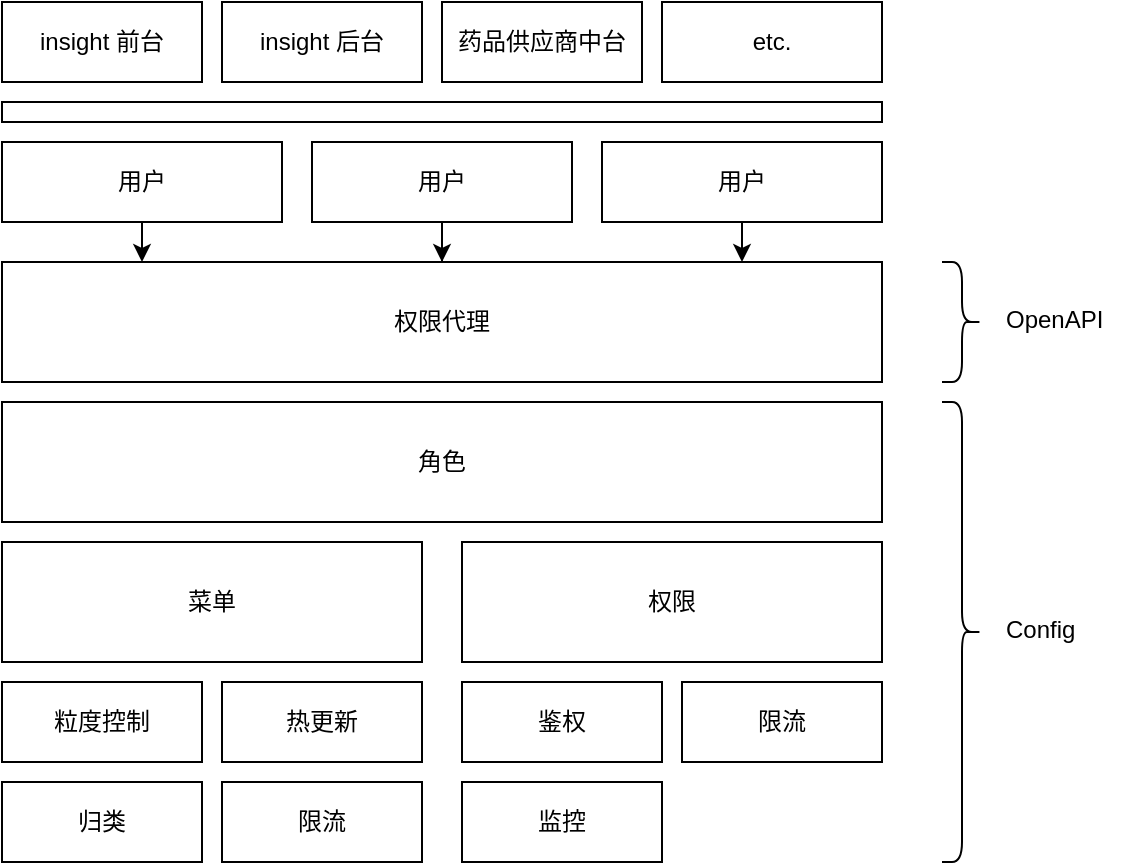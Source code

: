 <mxfile version="14.7.6" type="github">
  <diagram id="ntWypxr66R623RXx5sm8" name="Page-1">
    <mxGraphModel dx="652" dy="413" grid="1" gridSize="10" guides="1" tooltips="1" connect="1" arrows="1" fold="1" page="1" pageScale="1" pageWidth="827" pageHeight="1169" math="0" shadow="0">
      <root>
        <mxCell id="0" />
        <mxCell id="1" parent="0" />
        <mxCell id="Ax0g_Lcv7hbXgT3HPlpm-1" value="权限代理" style="rounded=0;whiteSpace=wrap;html=1;" vertex="1" parent="1">
          <mxGeometry x="40" y="250" width="440" height="60" as="geometry" />
        </mxCell>
        <mxCell id="Ax0g_Lcv7hbXgT3HPlpm-6" value="" style="edgeStyle=orthogonalEdgeStyle;rounded=0;orthogonalLoop=1;jettySize=auto;html=1;" edge="1" parent="1" source="Ax0g_Lcv7hbXgT3HPlpm-2" target="Ax0g_Lcv7hbXgT3HPlpm-1">
          <mxGeometry relative="1" as="geometry">
            <Array as="points">
              <mxPoint x="110" y="240" />
              <mxPoint x="110" y="240" />
            </Array>
          </mxGeometry>
        </mxCell>
        <mxCell id="Ax0g_Lcv7hbXgT3HPlpm-2" value="用户" style="rounded=0;whiteSpace=wrap;html=1;" vertex="1" parent="1">
          <mxGeometry x="40" y="190" width="140" height="40" as="geometry" />
        </mxCell>
        <mxCell id="Ax0g_Lcv7hbXgT3HPlpm-7" value="" style="edgeStyle=orthogonalEdgeStyle;rounded=0;orthogonalLoop=1;jettySize=auto;html=1;" edge="1" parent="1" source="Ax0g_Lcv7hbXgT3HPlpm-3" target="Ax0g_Lcv7hbXgT3HPlpm-1">
          <mxGeometry relative="1" as="geometry" />
        </mxCell>
        <mxCell id="Ax0g_Lcv7hbXgT3HPlpm-3" value="用户" style="rounded=0;whiteSpace=wrap;html=1;" vertex="1" parent="1">
          <mxGeometry x="195" y="190" width="130" height="40" as="geometry" />
        </mxCell>
        <mxCell id="Ax0g_Lcv7hbXgT3HPlpm-8" value="" style="edgeStyle=orthogonalEdgeStyle;rounded=0;orthogonalLoop=1;jettySize=auto;html=1;" edge="1" parent="1" source="Ax0g_Lcv7hbXgT3HPlpm-4" target="Ax0g_Lcv7hbXgT3HPlpm-1">
          <mxGeometry relative="1" as="geometry">
            <Array as="points">
              <mxPoint x="414" y="250" />
              <mxPoint x="414" y="250" />
            </Array>
          </mxGeometry>
        </mxCell>
        <mxCell id="Ax0g_Lcv7hbXgT3HPlpm-4" value="用户" style="rounded=0;whiteSpace=wrap;html=1;" vertex="1" parent="1">
          <mxGeometry x="340" y="190" width="140" height="40" as="geometry" />
        </mxCell>
        <mxCell id="Ax0g_Lcv7hbXgT3HPlpm-9" value="角色" style="rounded=0;whiteSpace=wrap;html=1;" vertex="1" parent="1">
          <mxGeometry x="40" y="320" width="440" height="60" as="geometry" />
        </mxCell>
        <mxCell id="Ax0g_Lcv7hbXgT3HPlpm-11" value="菜单" style="rounded=0;whiteSpace=wrap;html=1;" vertex="1" parent="1">
          <mxGeometry x="40" y="390" width="210" height="60" as="geometry" />
        </mxCell>
        <mxCell id="Ax0g_Lcv7hbXgT3HPlpm-14" value="权限" style="rounded=0;whiteSpace=wrap;html=1;" vertex="1" parent="1">
          <mxGeometry x="270" y="390" width="210" height="60" as="geometry" />
        </mxCell>
        <mxCell id="Ax0g_Lcv7hbXgT3HPlpm-15" value="粒度控制" style="rounded=0;whiteSpace=wrap;html=1;" vertex="1" parent="1">
          <mxGeometry x="40" y="460" width="100" height="40" as="geometry" />
        </mxCell>
        <mxCell id="Ax0g_Lcv7hbXgT3HPlpm-16" value="热更新" style="rounded=0;whiteSpace=wrap;html=1;" vertex="1" parent="1">
          <mxGeometry x="150" y="460" width="100" height="40" as="geometry" />
        </mxCell>
        <mxCell id="Ax0g_Lcv7hbXgT3HPlpm-17" value="归类" style="rounded=0;whiteSpace=wrap;html=1;" vertex="1" parent="1">
          <mxGeometry x="40" y="510" width="100" height="40" as="geometry" />
        </mxCell>
        <mxCell id="Ax0g_Lcv7hbXgT3HPlpm-18" value="限流" style="rounded=0;whiteSpace=wrap;html=1;" vertex="1" parent="1">
          <mxGeometry x="150" y="510" width="100" height="40" as="geometry" />
        </mxCell>
        <mxCell id="Ax0g_Lcv7hbXgT3HPlpm-19" value="鉴权" style="rounded=0;whiteSpace=wrap;html=1;" vertex="1" parent="1">
          <mxGeometry x="270" y="460" width="100" height="40" as="geometry" />
        </mxCell>
        <mxCell id="Ax0g_Lcv7hbXgT3HPlpm-20" value="限流" style="rounded=0;whiteSpace=wrap;html=1;" vertex="1" parent="1">
          <mxGeometry x="380" y="460" width="100" height="40" as="geometry" />
        </mxCell>
        <mxCell id="Ax0g_Lcv7hbXgT3HPlpm-27" value="" style="shape=curlyBracket;whiteSpace=wrap;html=1;rounded=1;flipH=1;size=0.5;" vertex="1" parent="1">
          <mxGeometry x="510" y="250" width="20" height="60" as="geometry" />
        </mxCell>
        <mxCell id="Ax0g_Lcv7hbXgT3HPlpm-28" value="&lt;span style=&quot;font-family: &amp;#34;helvetica&amp;#34; ; text-align: center&quot;&gt;OpenAPI&lt;/span&gt;" style="text;whiteSpace=wrap;html=1;" vertex="1" parent="1">
          <mxGeometry x="540" y="265" width="60" height="30" as="geometry" />
        </mxCell>
        <mxCell id="Ax0g_Lcv7hbXgT3HPlpm-29" value="insight 前台" style="rounded=0;whiteSpace=wrap;html=1;" vertex="1" parent="1">
          <mxGeometry x="40" y="120" width="100" height="40" as="geometry" />
        </mxCell>
        <mxCell id="Ax0g_Lcv7hbXgT3HPlpm-30" value="insight 后台" style="rounded=0;whiteSpace=wrap;html=1;" vertex="1" parent="1">
          <mxGeometry x="150" y="120" width="100" height="40" as="geometry" />
        </mxCell>
        <mxCell id="Ax0g_Lcv7hbXgT3HPlpm-31" value="药品供应商中台" style="rounded=0;whiteSpace=wrap;html=1;" vertex="1" parent="1">
          <mxGeometry x="260" y="120" width="100" height="40" as="geometry" />
        </mxCell>
        <mxCell id="Ax0g_Lcv7hbXgT3HPlpm-32" value="etc." style="rounded=0;whiteSpace=wrap;html=1;" vertex="1" parent="1">
          <mxGeometry x="370" y="120" width="110" height="40" as="geometry" />
        </mxCell>
        <mxCell id="Ax0g_Lcv7hbXgT3HPlpm-33" value="" style="rounded=0;whiteSpace=wrap;html=1;" vertex="1" parent="1">
          <mxGeometry x="40" y="170" width="440" height="10" as="geometry" />
        </mxCell>
        <mxCell id="Ax0g_Lcv7hbXgT3HPlpm-34" value="" style="shape=curlyBracket;whiteSpace=wrap;html=1;rounded=1;flipH=1;size=0.5;" vertex="1" parent="1">
          <mxGeometry x="510" y="320" width="20" height="230" as="geometry" />
        </mxCell>
        <mxCell id="Ax0g_Lcv7hbXgT3HPlpm-35" value="&lt;div style=&quot;text-align: center&quot;&gt;&lt;font face=&quot;helvetica&quot;&gt;Config&lt;/font&gt;&lt;/div&gt;" style="text;whiteSpace=wrap;html=1;" vertex="1" parent="1">
          <mxGeometry x="540" y="420" width="60" height="30" as="geometry" />
        </mxCell>
        <mxCell id="Ax0g_Lcv7hbXgT3HPlpm-36" value="监控" style="rounded=0;whiteSpace=wrap;html=1;" vertex="1" parent="1">
          <mxGeometry x="270" y="510" width="100" height="40" as="geometry" />
        </mxCell>
      </root>
    </mxGraphModel>
  </diagram>
</mxfile>
